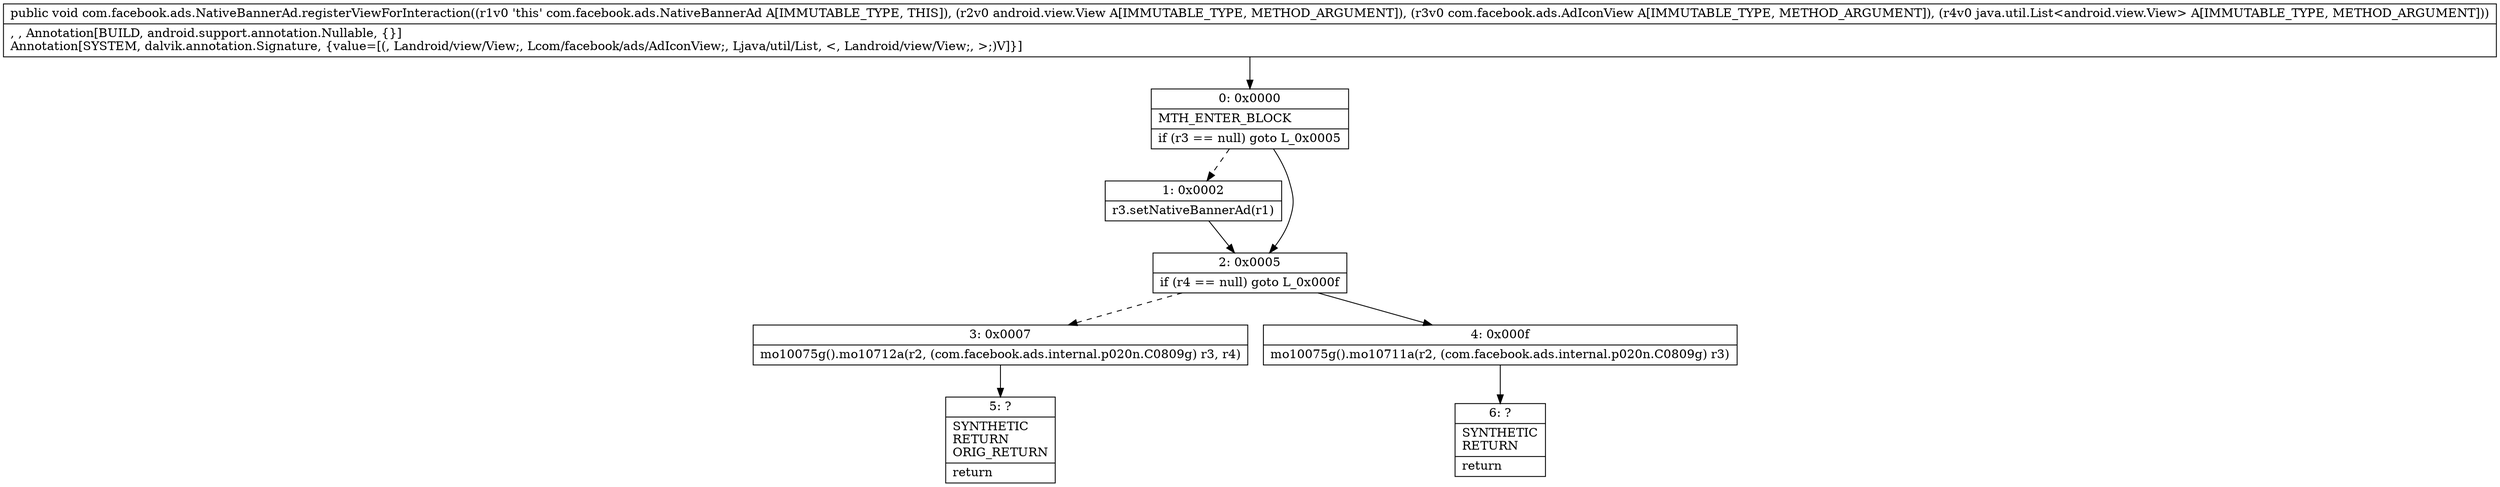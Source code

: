 digraph "CFG forcom.facebook.ads.NativeBannerAd.registerViewForInteraction(Landroid\/view\/View;Lcom\/facebook\/ads\/AdIconView;Ljava\/util\/List;)V" {
Node_0 [shape=record,label="{0\:\ 0x0000|MTH_ENTER_BLOCK\l|if (r3 == null) goto L_0x0005\l}"];
Node_1 [shape=record,label="{1\:\ 0x0002|r3.setNativeBannerAd(r1)\l}"];
Node_2 [shape=record,label="{2\:\ 0x0005|if (r4 == null) goto L_0x000f\l}"];
Node_3 [shape=record,label="{3\:\ 0x0007|mo10075g().mo10712a(r2, (com.facebook.ads.internal.p020n.C0809g) r3, r4)\l}"];
Node_4 [shape=record,label="{4\:\ 0x000f|mo10075g().mo10711a(r2, (com.facebook.ads.internal.p020n.C0809g) r3)\l}"];
Node_5 [shape=record,label="{5\:\ ?|SYNTHETIC\lRETURN\lORIG_RETURN\l|return\l}"];
Node_6 [shape=record,label="{6\:\ ?|SYNTHETIC\lRETURN\l|return\l}"];
MethodNode[shape=record,label="{public void com.facebook.ads.NativeBannerAd.registerViewForInteraction((r1v0 'this' com.facebook.ads.NativeBannerAd A[IMMUTABLE_TYPE, THIS]), (r2v0 android.view.View A[IMMUTABLE_TYPE, METHOD_ARGUMENT]), (r3v0 com.facebook.ads.AdIconView A[IMMUTABLE_TYPE, METHOD_ARGUMENT]), (r4v0 java.util.List\<android.view.View\> A[IMMUTABLE_TYPE, METHOD_ARGUMENT]))  | , , Annotation[BUILD, android.support.annotation.Nullable, \{\}]\lAnnotation[SYSTEM, dalvik.annotation.Signature, \{value=[(, Landroid\/view\/View;, Lcom\/facebook\/ads\/AdIconView;, Ljava\/util\/List, \<, Landroid\/view\/View;, \>;)V]\}]\l}"];
MethodNode -> Node_0;
Node_0 -> Node_1[style=dashed];
Node_0 -> Node_2;
Node_1 -> Node_2;
Node_2 -> Node_3[style=dashed];
Node_2 -> Node_4;
Node_3 -> Node_5;
Node_4 -> Node_6;
}


